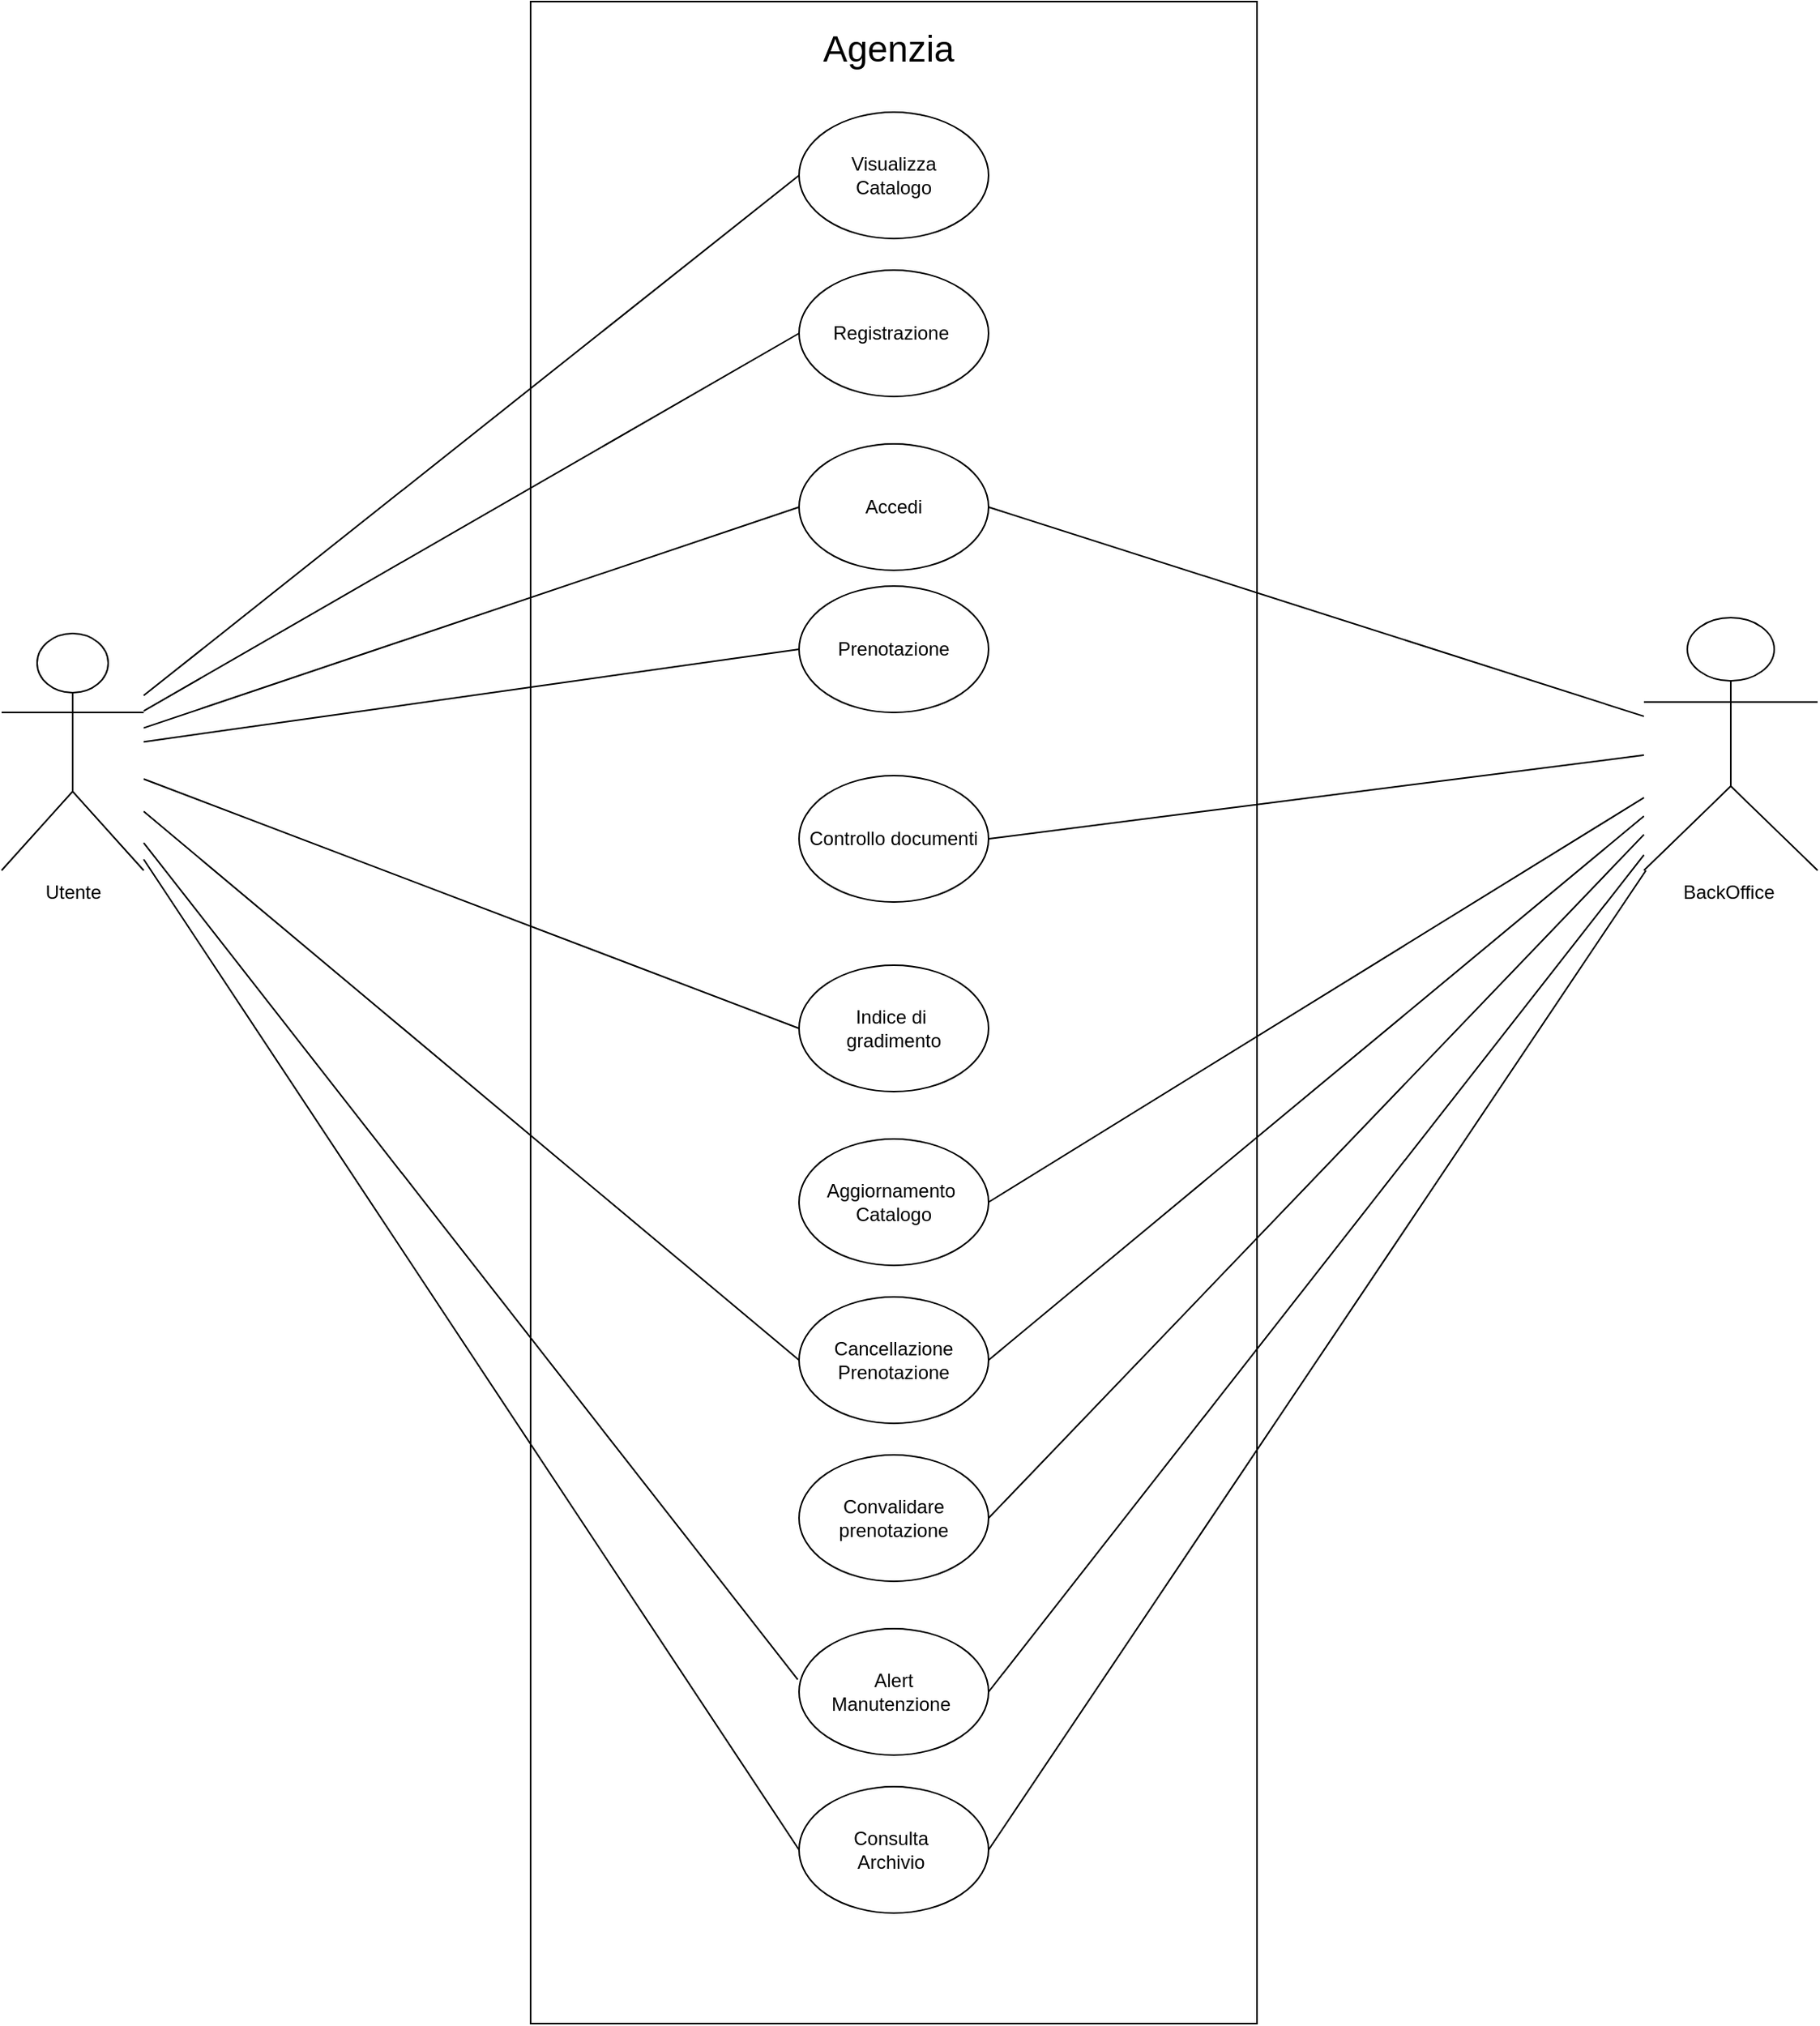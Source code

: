 <mxfile version="21.7.5" type="device">
  <diagram name="Pagina-1" id="7MewkAykPolTNOy8acfK">
    <mxGraphModel dx="1195" dy="632" grid="1" gridSize="10" guides="1" tooltips="1" connect="1" arrows="1" fold="1" page="1" pageScale="1" pageWidth="1654" pageHeight="2336" math="0" shadow="0">
      <root>
        <mxCell id="0" />
        <mxCell id="1" parent="0" />
        <mxCell id="hrrz4G5BgECIFDxzW-K1-19" value="" style="rounded=0;whiteSpace=wrap;html=1;rotation=90;" parent="1" vertex="1">
          <mxGeometry x="65" y="500" width="1280" height="460" as="geometry" />
        </mxCell>
        <mxCell id="hrrz4G5BgECIFDxzW-K1-1" value="Utente" style="shape=umlActor;verticalLabelPosition=bottom;verticalAlign=top;html=1;outlineConnect=0;" parent="1" vertex="1">
          <mxGeometry x="140" y="490" width="90" height="150" as="geometry" />
        </mxCell>
        <mxCell id="hrrz4G5BgECIFDxzW-K1-4" value="Visualizza&lt;br&gt;Catalogo" style="ellipse;whiteSpace=wrap;html=1;" parent="1" vertex="1">
          <mxGeometry x="645" y="160" width="120" height="80" as="geometry" />
        </mxCell>
        <mxCell id="hrrz4G5BgECIFDxzW-K1-10" value="Prenotazione" style="ellipse;whiteSpace=wrap;html=1;" parent="1" vertex="1">
          <mxGeometry x="645" y="460" width="120" height="80" as="geometry" />
        </mxCell>
        <mxCell id="hrrz4G5BgECIFDxzW-K1-12" value="" style="endArrow=none;html=1;rounded=0;entryX=0;entryY=0.5;entryDx=0;entryDy=0;" parent="1" target="hrrz4G5BgECIFDxzW-K1-4" edge="1" source="hrrz4G5BgECIFDxzW-K1-1">
          <mxGeometry width="50" height="50" relative="1" as="geometry">
            <mxPoint x="440" y="270" as="sourcePoint" />
            <mxPoint x="765" y="270" as="targetPoint" />
          </mxGeometry>
        </mxCell>
        <mxCell id="hrrz4G5BgECIFDxzW-K1-17" value="Controllo documenti" style="ellipse;whiteSpace=wrap;html=1;" parent="1" vertex="1">
          <mxGeometry x="645" y="580" width="120" height="80" as="geometry" />
        </mxCell>
        <mxCell id="hrrz4G5BgECIFDxzW-K1-21" value="&lt;font style=&quot;font-size: 23px;&quot;&gt;Agenzia&amp;nbsp;&lt;/font&gt;" style="text;html=1;strokeColor=none;fillColor=none;align=center;verticalAlign=middle;whiteSpace=wrap;rounded=0;" parent="1" vertex="1">
          <mxGeometry x="655" y="90" width="100" height="60" as="geometry" />
        </mxCell>
        <mxCell id="hrrz4G5BgECIFDxzW-K1-22" value="" style="endArrow=none;html=1;rounded=0;entryX=1;entryY=0.5;entryDx=0;entryDy=0;" parent="1" target="hrrz4G5BgECIFDxzW-K1-17" edge="1" source="hrrz4G5BgECIFDxzW-K1-25">
          <mxGeometry width="50" height="50" relative="1" as="geometry">
            <mxPoint x="970" y="270" as="sourcePoint" />
            <mxPoint x="765" y="350" as="targetPoint" />
          </mxGeometry>
        </mxCell>
        <mxCell id="hrrz4G5BgECIFDxzW-K1-25" value="BackOffice&amp;nbsp;" style="shape=umlActor;verticalLabelPosition=bottom;verticalAlign=top;html=1;outlineConnect=0;" parent="1" vertex="1">
          <mxGeometry x="1180" y="480" width="110" height="160" as="geometry" />
        </mxCell>
        <mxCell id="hrrz4G5BgECIFDxzW-K1-27" value="Indice di&amp;nbsp;&lt;br&gt;gradimento" style="ellipse;whiteSpace=wrap;html=1;" parent="1" vertex="1">
          <mxGeometry x="645" y="700" width="120" height="80" as="geometry" />
        </mxCell>
        <mxCell id="hrrz4G5BgECIFDxzW-K1-30" value="" style="endArrow=none;html=1;rounded=0;exitX=0;exitY=0.5;exitDx=0;exitDy=0;" parent="1" source="hrrz4G5BgECIFDxzW-K1-27" edge="1" target="hrrz4G5BgECIFDxzW-K1-1">
          <mxGeometry width="50" height="50" relative="1" as="geometry">
            <mxPoint x="715" y="400" as="sourcePoint" />
            <mxPoint x="435" y="270" as="targetPoint" />
          </mxGeometry>
        </mxCell>
        <mxCell id="hrrz4G5BgECIFDxzW-K1-31" value="Aggiornamento&amp;nbsp;&lt;br&gt;Catalogo" style="ellipse;whiteSpace=wrap;html=1;" parent="1" vertex="1">
          <mxGeometry x="645" y="810" width="120" height="80" as="geometry" />
        </mxCell>
        <mxCell id="hrrz4G5BgECIFDxzW-K1-32" value="" style="endArrow=none;html=1;rounded=0;exitX=1;exitY=0.5;exitDx=0;exitDy=0;" parent="1" source="hrrz4G5BgECIFDxzW-K1-31" edge="1" target="hrrz4G5BgECIFDxzW-K1-25">
          <mxGeometry width="50" height="50" relative="1" as="geometry">
            <mxPoint x="715" y="560" as="sourcePoint" />
            <mxPoint x="970" y="270" as="targetPoint" />
          </mxGeometry>
        </mxCell>
        <mxCell id="hrrz4G5BgECIFDxzW-K1-33" value="Convalidare&lt;br&gt;prenotazione" style="ellipse;whiteSpace=wrap;html=1;" parent="1" vertex="1">
          <mxGeometry x="645" y="1010" width="120" height="80" as="geometry" />
        </mxCell>
        <mxCell id="hrrz4G5BgECIFDxzW-K1-34" value="" style="endArrow=none;html=1;rounded=0;exitX=1;exitY=0.5;exitDx=0;exitDy=0;" parent="1" source="hrrz4G5BgECIFDxzW-K1-33" edge="1" target="hrrz4G5BgECIFDxzW-K1-25">
          <mxGeometry width="50" height="50" relative="1" as="geometry">
            <mxPoint x="776" y="736" as="sourcePoint" />
            <mxPoint x="970" y="270" as="targetPoint" />
          </mxGeometry>
        </mxCell>
        <mxCell id="hrrz4G5BgECIFDxzW-K1-35" value="" style="endArrow=none;html=1;rounded=0;exitX=0;exitY=0.5;exitDx=0;exitDy=0;" parent="1" source="hrrz4G5BgECIFDxzW-K1-10" edge="1" target="hrrz4G5BgECIFDxzW-K1-1">
          <mxGeometry width="50" height="50" relative="1" as="geometry">
            <mxPoint x="715" y="440" as="sourcePoint" />
            <mxPoint x="435" y="270" as="targetPoint" />
          </mxGeometry>
        </mxCell>
        <mxCell id="qo5knDoTmP_hlPw_lulA-1" value="Alert&lt;br&gt;Manutenzione&amp;nbsp;" style="ellipse;whiteSpace=wrap;html=1;" vertex="1" parent="1">
          <mxGeometry x="645" y="1120" width="120" height="80" as="geometry" />
        </mxCell>
        <mxCell id="qo5knDoTmP_hlPw_lulA-2" value="" style="endArrow=none;html=1;rounded=0;exitX=1;exitY=0.5;exitDx=0;exitDy=0;" edge="1" parent="1" source="qo5knDoTmP_hlPw_lulA-1" target="hrrz4G5BgECIFDxzW-K1-25">
          <mxGeometry width="50" height="50" relative="1" as="geometry">
            <mxPoint x="870" y="890" as="sourcePoint" />
            <mxPoint x="920" y="840" as="targetPoint" />
          </mxGeometry>
        </mxCell>
        <mxCell id="qo5knDoTmP_hlPw_lulA-4" value="" style="endArrow=none;html=1;rounded=0;exitX=-0.007;exitY=0.402;exitDx=0;exitDy=0;exitPerimeter=0;" edge="1" parent="1" source="qo5knDoTmP_hlPw_lulA-1" target="hrrz4G5BgECIFDxzW-K1-1">
          <mxGeometry width="50" height="50" relative="1" as="geometry">
            <mxPoint x="710" y="930" as="sourcePoint" />
            <mxPoint x="760" y="880" as="targetPoint" />
          </mxGeometry>
        </mxCell>
        <mxCell id="qo5knDoTmP_hlPw_lulA-7" value="Cancellazione&lt;br&gt;Prenotazione" style="ellipse;whiteSpace=wrap;html=1;" vertex="1" parent="1">
          <mxGeometry x="645" y="910" width="120" height="80" as="geometry" />
        </mxCell>
        <mxCell id="qo5knDoTmP_hlPw_lulA-8" value="" style="endArrow=none;html=1;rounded=0;exitX=0;exitY=0.5;exitDx=0;exitDy=0;" edge="1" parent="1" source="qo5knDoTmP_hlPw_lulA-7" target="hrrz4G5BgECIFDxzW-K1-1">
          <mxGeometry width="50" height="50" relative="1" as="geometry">
            <mxPoint x="710" y="590" as="sourcePoint" />
            <mxPoint x="760" y="540" as="targetPoint" />
          </mxGeometry>
        </mxCell>
        <mxCell id="qo5knDoTmP_hlPw_lulA-9" value="" style="endArrow=none;html=1;rounded=0;exitX=1;exitY=0.5;exitDx=0;exitDy=0;" edge="1" parent="1" source="qo5knDoTmP_hlPw_lulA-7" target="hrrz4G5BgECIFDxzW-K1-25">
          <mxGeometry width="50" height="50" relative="1" as="geometry">
            <mxPoint x="710" y="590" as="sourcePoint" />
            <mxPoint x="760" y="540" as="targetPoint" />
          </mxGeometry>
        </mxCell>
        <mxCell id="qo5knDoTmP_hlPw_lulA-10" value="Consulta&amp;nbsp;&lt;br&gt;Archivio&amp;nbsp;" style="ellipse;whiteSpace=wrap;html=1;" vertex="1" parent="1">
          <mxGeometry x="645" y="1220" width="120" height="80" as="geometry" />
        </mxCell>
        <mxCell id="qo5knDoTmP_hlPw_lulA-11" value="" style="endArrow=none;html=1;rounded=0;exitX=1;exitY=0.5;exitDx=0;exitDy=0;" edge="1" parent="1" source="qo5knDoTmP_hlPw_lulA-10" target="hrrz4G5BgECIFDxzW-K1-25">
          <mxGeometry width="50" height="50" relative="1" as="geometry">
            <mxPoint x="710" y="1000" as="sourcePoint" />
            <mxPoint x="760" y="950" as="targetPoint" />
          </mxGeometry>
        </mxCell>
        <mxCell id="qo5knDoTmP_hlPw_lulA-12" value="" style="endArrow=none;html=1;rounded=0;exitX=0;exitY=0.5;exitDx=0;exitDy=0;" edge="1" parent="1" source="qo5knDoTmP_hlPw_lulA-10" target="hrrz4G5BgECIFDxzW-K1-1">
          <mxGeometry width="50" height="50" relative="1" as="geometry">
            <mxPoint x="710" y="1000" as="sourcePoint" />
            <mxPoint x="760" y="950" as="targetPoint" />
          </mxGeometry>
        </mxCell>
        <mxCell id="qo5knDoTmP_hlPw_lulA-13" value="Registrazione&amp;nbsp;" style="ellipse;whiteSpace=wrap;html=1;" vertex="1" parent="1">
          <mxGeometry x="645" y="260" width="120" height="80" as="geometry" />
        </mxCell>
        <mxCell id="qo5knDoTmP_hlPw_lulA-14" value="" style="endArrow=none;html=1;rounded=0;exitX=0;exitY=0.5;exitDx=0;exitDy=0;" edge="1" parent="1" source="qo5knDoTmP_hlPw_lulA-13" target="hrrz4G5BgECIFDxzW-K1-1">
          <mxGeometry width="50" height="50" relative="1" as="geometry">
            <mxPoint x="780" y="530" as="sourcePoint" />
            <mxPoint x="830" y="480" as="targetPoint" />
          </mxGeometry>
        </mxCell>
        <mxCell id="qo5knDoTmP_hlPw_lulA-15" value="Accedi" style="ellipse;whiteSpace=wrap;html=1;" vertex="1" parent="1">
          <mxGeometry x="645" y="370" width="120" height="80" as="geometry" />
        </mxCell>
        <mxCell id="qo5knDoTmP_hlPw_lulA-16" value="" style="endArrow=none;html=1;rounded=0;exitX=1;exitY=0.5;exitDx=0;exitDy=0;" edge="1" parent="1" source="qo5knDoTmP_hlPw_lulA-15" target="hrrz4G5BgECIFDxzW-K1-25">
          <mxGeometry width="50" height="50" relative="1" as="geometry">
            <mxPoint x="760" y="410" as="sourcePoint" />
            <mxPoint x="830" y="400" as="targetPoint" />
          </mxGeometry>
        </mxCell>
        <mxCell id="qo5knDoTmP_hlPw_lulA-17" value="" style="endArrow=none;html=1;rounded=0;exitX=0;exitY=0.5;exitDx=0;exitDy=0;" edge="1" parent="1" source="qo5knDoTmP_hlPw_lulA-15" target="hrrz4G5BgECIFDxzW-K1-1">
          <mxGeometry width="50" height="50" relative="1" as="geometry">
            <mxPoint x="690" y="530" as="sourcePoint" />
            <mxPoint x="740" y="480" as="targetPoint" />
          </mxGeometry>
        </mxCell>
      </root>
    </mxGraphModel>
  </diagram>
</mxfile>
